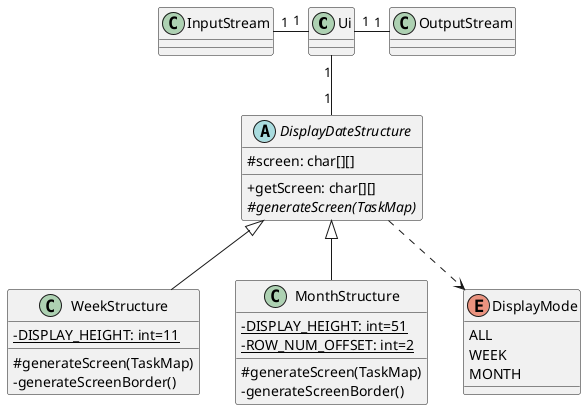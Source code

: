 @startuml

class Ui
class InputStream
class OutputStream

skinparam classAttributeIconSize 0
abstract class DisplayDateStructure {
    #{field}screen: char[][]
    +{method} getScreen: char[][]
    #{method}{abstract} generateScreen(TaskMap)
}

class WeekStructure {
    -{static}{field} DISPLAY_HEIGHT: int=11
    #{method} generateScreen(TaskMap)
    -{method} generateScreenBorder()

}

class MonthStructure {
    -{static}{field} DISPLAY_HEIGHT: int=51
    -{static}{field} ROW_NUM_OFFSET: int=2
    #{method} generateScreen(TaskMap)
    -{method} generateScreenBorder()
}

enum DisplayMode {
    ALL
    WEEK
    MONTH
}

InputStream "1"-"1" Ui
Ui "1"-"1" OutputStream
Ui "1"--"1" DisplayDateStructure
DisplayDateStructure -[dashed]-> DisplayMode
DisplayDateStructure <|-- WeekStructure
DisplayDateStructure <|-- MonthStructure


@enduml